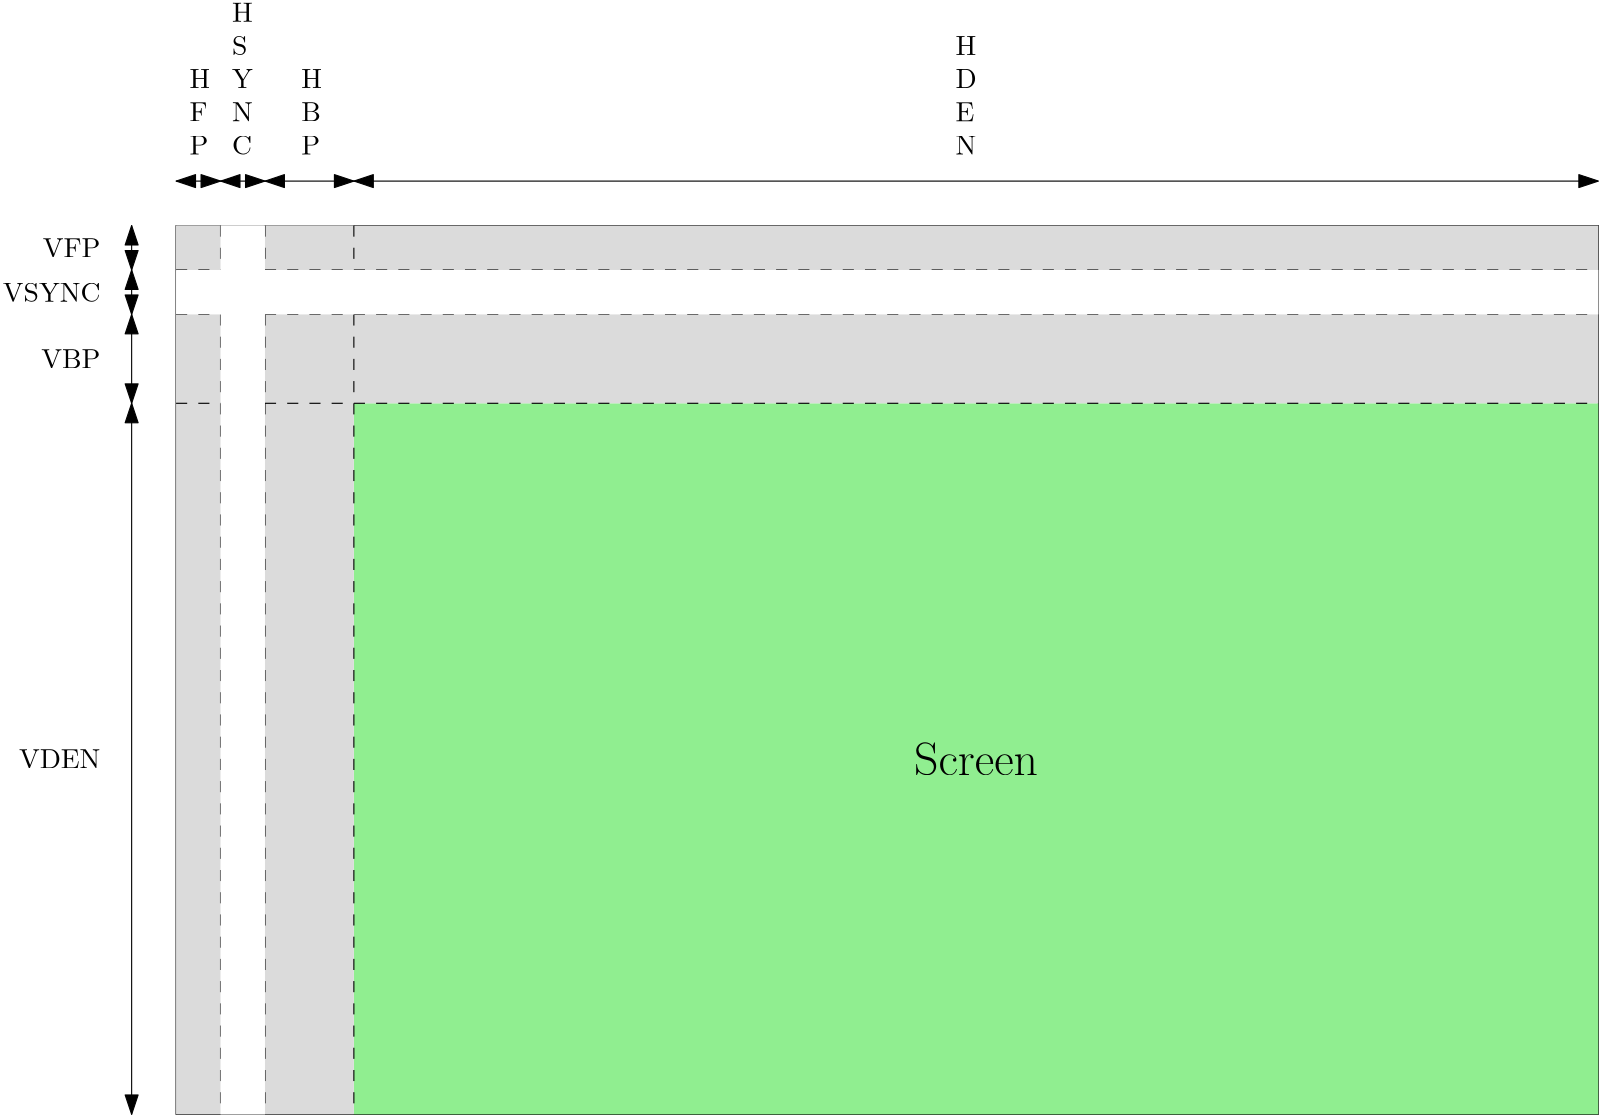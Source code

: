 <?xml version="1.0"?>
<!DOCTYPE ipe SYSTEM "ipe.dtd">
<ipe version="70218" creator="Ipe 7.2.23">
<info created="D:20210513172430" modified="D:20210513174543"/>
<ipestyle name="basic">
<symbol name="arrow/arc(spx)">
<path stroke="sym-stroke" fill="sym-stroke" pen="sym-pen">
0 0 m
-1 0.333 l
-1 -0.333 l
h
</path>
</symbol>
<symbol name="arrow/farc(spx)">
<path stroke="sym-stroke" fill="white" pen="sym-pen">
0 0 m
-1 0.333 l
-1 -0.333 l
h
</path>
</symbol>
<symbol name="arrow/ptarc(spx)">
<path stroke="sym-stroke" fill="sym-stroke" pen="sym-pen">
0 0 m
-1 0.333 l
-0.8 0 l
-1 -0.333 l
h
</path>
</symbol>
<symbol name="arrow/fptarc(spx)">
<path stroke="sym-stroke" fill="white" pen="sym-pen">
0 0 m
-1 0.333 l
-0.8 0 l
-1 -0.333 l
h
</path>
</symbol>
<symbol name="mark/circle(sx)" transformations="translations">
<path fill="sym-stroke">
0.6 0 0 0.6 0 0 e
0.4 0 0 0.4 0 0 e
</path>
</symbol>
<symbol name="mark/disk(sx)" transformations="translations">
<path fill="sym-stroke">
0.6 0 0 0.6 0 0 e
</path>
</symbol>
<symbol name="mark/fdisk(sfx)" transformations="translations">
<group>
<path fill="sym-fill">
0.5 0 0 0.5 0 0 e
</path>
<path fill="sym-stroke" fillrule="eofill">
0.6 0 0 0.6 0 0 e
0.4 0 0 0.4 0 0 e
</path>
</group>
</symbol>
<symbol name="mark/box(sx)" transformations="translations">
<path fill="sym-stroke" fillrule="eofill">
-0.6 -0.6 m
0.6 -0.6 l
0.6 0.6 l
-0.6 0.6 l
h
-0.4 -0.4 m
0.4 -0.4 l
0.4 0.4 l
-0.4 0.4 l
h
</path>
</symbol>
<symbol name="mark/square(sx)" transformations="translations">
<path fill="sym-stroke">
-0.6 -0.6 m
0.6 -0.6 l
0.6 0.6 l
-0.6 0.6 l
h
</path>
</symbol>
<symbol name="mark/fsquare(sfx)" transformations="translations">
<group>
<path fill="sym-fill">
-0.5 -0.5 m
0.5 -0.5 l
0.5 0.5 l
-0.5 0.5 l
h
</path>
<path fill="sym-stroke" fillrule="eofill">
-0.6 -0.6 m
0.6 -0.6 l
0.6 0.6 l
-0.6 0.6 l
h
-0.4 -0.4 m
0.4 -0.4 l
0.4 0.4 l
-0.4 0.4 l
h
</path>
</group>
</symbol>
<symbol name="mark/cross(sx)" transformations="translations">
<group>
<path fill="sym-stroke">
-0.43 -0.57 m
0.57 0.43 l
0.43 0.57 l
-0.57 -0.43 l
h
</path>
<path fill="sym-stroke">
-0.43 0.57 m
0.57 -0.43 l
0.43 -0.57 l
-0.57 0.43 l
h
</path>
</group>
</symbol>
<symbol name="arrow/fnormal(spx)">
<path stroke="sym-stroke" fill="white" pen="sym-pen">
0 0 m
-1 0.333 l
-1 -0.333 l
h
</path>
</symbol>
<symbol name="arrow/pointed(spx)">
<path stroke="sym-stroke" fill="sym-stroke" pen="sym-pen">
0 0 m
-1 0.333 l
-0.8 0 l
-1 -0.333 l
h
</path>
</symbol>
<symbol name="arrow/fpointed(spx)">
<path stroke="sym-stroke" fill="white" pen="sym-pen">
0 0 m
-1 0.333 l
-0.8 0 l
-1 -0.333 l
h
</path>
</symbol>
<symbol name="arrow/linear(spx)">
<path stroke="sym-stroke" pen="sym-pen">
-1 0.333 m
0 0 l
-1 -0.333 l
</path>
</symbol>
<symbol name="arrow/fdouble(spx)">
<path stroke="sym-stroke" fill="white" pen="sym-pen">
0 0 m
-1 0.333 l
-1 -0.333 l
h
-1 0 m
-2 0.333 l
-2 -0.333 l
h
</path>
</symbol>
<symbol name="arrow/double(spx)">
<path stroke="sym-stroke" fill="sym-stroke" pen="sym-pen">
0 0 m
-1 0.333 l
-1 -0.333 l
h
-1 0 m
-2 0.333 l
-2 -0.333 l
h
</path>
</symbol>
<symbol name="arrow/mid-normal(spx)">
<path stroke="sym-stroke" fill="sym-stroke" pen="sym-pen">
0.5 0 m
-0.5 0.333 l
-0.5 -0.333 l
h
</path>
</symbol>
<symbol name="arrow/mid-fnormal(spx)">
<path stroke="sym-stroke" fill="white" pen="sym-pen">
0.5 0 m
-0.5 0.333 l
-0.5 -0.333 l
h
</path>
</symbol>
<symbol name="arrow/mid-pointed(spx)">
<path stroke="sym-stroke" fill="sym-stroke" pen="sym-pen">
0.5 0 m
-0.5 0.333 l
-0.3 0 l
-0.5 -0.333 l
h
</path>
</symbol>
<symbol name="arrow/mid-fpointed(spx)">
<path stroke="sym-stroke" fill="white" pen="sym-pen">
0.5 0 m
-0.5 0.333 l
-0.3 0 l
-0.5 -0.333 l
h
</path>
</symbol>
<symbol name="arrow/mid-double(spx)">
<path stroke="sym-stroke" fill="sym-stroke" pen="sym-pen">
1 0 m
0 0.333 l
0 -0.333 l
h
0 0 m
-1 0.333 l
-1 -0.333 l
h
</path>
</symbol>
<symbol name="arrow/mid-fdouble(spx)">
<path stroke="sym-stroke" fill="white" pen="sym-pen">
1 0 m
0 0.333 l
0 -0.333 l
h
0 0 m
-1 0.333 l
-1 -0.333 l
h
</path>
</symbol>
<anglesize name="22.5 deg" value="22.5"/>
<anglesize name="30 deg" value="30"/>
<anglesize name="45 deg" value="45"/>
<anglesize name="60 deg" value="60"/>
<anglesize name="90 deg" value="90"/>
<arrowsize name="large" value="10"/>
<arrowsize name="small" value="5"/>
<arrowsize name="tiny" value="3"/>
<color name="blue" value="0 0 1"/>
<color name="brown" value="0.647 0.165 0.165"/>
<color name="darkblue" value="0 0 0.545"/>
<color name="darkcyan" value="0 0.545 0.545"/>
<color name="darkgray" value="0.663"/>
<color name="darkgreen" value="0 0.392 0"/>
<color name="darkmagenta" value="0.545 0 0.545"/>
<color name="darkorange" value="1 0.549 0"/>
<color name="darkred" value="0.545 0 0"/>
<color name="gold" value="1 0.843 0"/>
<color name="gray" value="0.745"/>
<color name="green" value="0 1 0"/>
<color name="lightblue" value="0.678 0.847 0.902"/>
<color name="lightcyan" value="0.878 1 1"/>
<color name="lightgray" value="0.827"/>
<color name="lightgreen" value="0.565 0.933 0.565"/>
<color name="lightyellow" value="1 1 0.878"/>
<color name="navy" value="0 0 0.502"/>
<color name="orange" value="1 0.647 0"/>
<color name="pink" value="1 0.753 0.796"/>
<color name="purple" value="0.627 0.125 0.941"/>
<color name="red" value="1 0 0"/>
<color name="seagreen" value="0.18 0.545 0.341"/>
<color name="turquoise" value="0.251 0.878 0.816"/>
<color name="violet" value="0.933 0.51 0.933"/>
<color name="yellow" value="1 1 0"/>
<dashstyle name="dash dot dotted" value="[4 2 1 2 1 2] 0"/>
<dashstyle name="dash dotted" value="[4 2 1 2] 0"/>
<dashstyle name="dashed" value="[4] 0"/>
<dashstyle name="dotted" value="[1 3] 0"/>
<gridsize name="10 pts (~3.5 mm)" value="10"/>
<gridsize name="14 pts (~5 mm)" value="14"/>
<gridsize name="16 pts (~6 mm)" value="16"/>
<gridsize name="20 pts (~7 mm)" value="20"/>
<gridsize name="28 pts (~10 mm)" value="28"/>
<gridsize name="32 pts (~12 mm)" value="32"/>
<gridsize name="4 pts" value="4"/>
<gridsize name="56 pts (~20 mm)" value="56"/>
<gridsize name="8 pts (~3 mm)" value="8"/>
<opacity name="10%" value="0.1"/>
<opacity name="30%" value="0.3"/>
<opacity name="50%" value="0.5"/>
<opacity name="75%" value="0.75"/>
<pen name="fat" value="1.2"/>
<pen name="heavier" value="0.8"/>
<pen name="ultrafat" value="2"/>
<symbolsize name="large" value="5"/>
<symbolsize name="small" value="2"/>
<symbolsize name="tiny" value="1.1"/>
<textsize name="Huge" value="\Huge"/>
<textsize name="LARGE" value="\LARGE"/>
<textsize name="Large" value="\Large"/>
<textsize name="footnote" value="\footnotesize"/>
<textsize name="huge" value="\huge"/>
<textsize name="large" value="\large"/>
<textsize name="small" value="\small"/>
<textsize name="tiny" value="\tiny"/>
<textstyle name="center" begin="\begin{center}" end="\end{center}"/>
<textstyle name="item" begin="\begin{itemize}\item{}" end="\end{itemize}"/>
<textstyle name="itemize" begin="\begin{itemize}" end="\end{itemize}"/>
<tiling name="falling" angle="-60" step="4" width="1"/>
<tiling name="rising" angle="30" step="4" width="1"/>
</ipestyle>
<page>
<layer name="alpha"/>
<view layers="alpha" active="alpha"/>
<path layer="alpha" matrix="1 0 0 1 0 -33.2558" stroke="black">
64 768 m
64 448 l
576 448 l
576 768 l
h
</path>
<path matrix="1 0 0 1 0 -33.2558" fill="lightgreen">
128 704 m
128 448 l
576 448 l
576 704 l
h
</path>
<text matrix="1 0 0 1 89.663 -87.1363" transformations="translations" pos="240 624" stroke="black" type="label" width="44.674" height="11.761" depth="0" valign="baseline" size="LARGE">Screen</text>
<path matrix="1 0 0 1 0 -33.2558" fill="0.859">
64 768 m
64 448 l
128 448 l
128 768 l
h
</path>
<path matrix="1 0 0 1 0 -33.2558" fill="0.859">
64 768 m
64 704 l
576 704 l
576 768 l
h
</path>
<path matrix="1 0 0 1 0 -33.2558" stroke="black" dash="dashed">
80 768 m
80 448 l
</path>
<path matrix="1 0 0 1 0 -33.2558" stroke="black" dash="dashed">
96 768 m
96 448 l
</path>
<path matrix="1 0 0 1 0 -33.2558" stroke="black" dash="dashed">
128 768 m
128 448 l
</path>
<path matrix="1 0 0 1 0 -33.2558" stroke="black" dash="dashed">
64 752 m
576 752 l
</path>
<path matrix="1 0 0 1 0 -33.2558" stroke="black" dash="dashed">
64 736 m
576 736 l
</path>
<path matrix="1 0 0 1 0 -33.2558" stroke="black" dash="dashed">
64 704 m
576 704 l
</path>
<path matrix="1 0 0 1 0 -33.2558" fill="1">
80 768 m
80 448 l
96 448 l
96 768 l
h
</path>
<path matrix="1 0 0 1 0 -33.2558" fill="1">
64 752 m
64 736 l
576 736 l
576 752 l
h
</path>
<path matrix="1 0 0 1 0 -33.2558" stroke="black" arrow="normal/normal" rarrow="normal/normal">
48 768 m
48 752 l
</path>
<path matrix="1 0 0 1 0 -33.2558" stroke="black" arrow="normal/normal" rarrow="normal/normal">
48 752 m
48 736 l
</path>
<path matrix="1 0 0 1 0 -33.2558" stroke="black" arrow="normal/normal" rarrow="normal/normal">
48 736 m
48 704 l
</path>
<path matrix="1 0 0 1 0 -33.2558" stroke="black" arrow="normal/normal" rarrow="normal/normal">
48 704 m
48 448 l
</path>
<path matrix="1 0 0 1 0 -33.2558" stroke="black" arrow="normal/normal" rarrow="normal/normal">
64 784 m
80 784 l
</path>
<path matrix="1 0 0 1 0 -33.2558" stroke="black" arrow="normal/normal" rarrow="normal/normal">
80 784 m
96 784 l
</path>
<path matrix="1 0 0 1 0 -33.2558" stroke="black" arrow="normal/normal" rarrow="normal/normal">
96 784 m
128 784 l
</path>
<path matrix="1 0 0 1 0 -33.2558" stroke="black" arrow="normal/normal" rarrow="normal/normal">
128 784 m
576 784 l
</path>
<text matrix="1 0 0 1 15.447 -68.6598" transformations="translations" pos="0 752" stroke="black" type="label" width="21.309" height="6.808" depth="0" valign="baseline">VBP</text>
<text matrix="1 0 0 1 1.61 -28.6598" transformations="translations" pos="0 736" stroke="black" type="label" width="35.146" height="6.808" depth="0" valign="baseline">VSYNC</text>
<text matrix="1 0 0 1 16 3.3402" transformations="translations" pos="0 720" stroke="black" type="label" width="20.756" height="6.808" depth="0" valign="baseline">VFP</text>
<text matrix="1 0 0 1 45.0586 -24.9762" transformations="translations" pos="64 816" stroke="black" type="minipage" width="16" height="17.838" depth="12.88" valign="top">H
B
P</text>
<text matrix="1 0 0 1 4.12667 -1.06621" transformations="translations" pos="80 816" stroke="black" type="minipage" width="16" height="29.778" depth="24.85" valign="top">H

S

Y

N

C</text>
<text matrix="1 0 0 1 -27.2141 -40.9762" transformations="translations" pos="96 832" stroke="black" type="minipage" width="16" height="17.838" depth="12.88" valign="top">H

F

P</text>
<text matrix="1 0 0 1 80.0613 -8.99793" transformations="translations" pos="264.55 811.977" stroke="black" type="minipage" width="14.778" height="23.813" depth="18.86" valign="top">H

D

E

N</text>
<text matrix="1 0 0 1 -4.07639 -97.6122" transformations="translations" pos="11.4984 636.952" stroke="black" type="label" width="29.334" height="6.808" depth="0" valign="baseline">VDEN</text>
</page>
</ipe>
